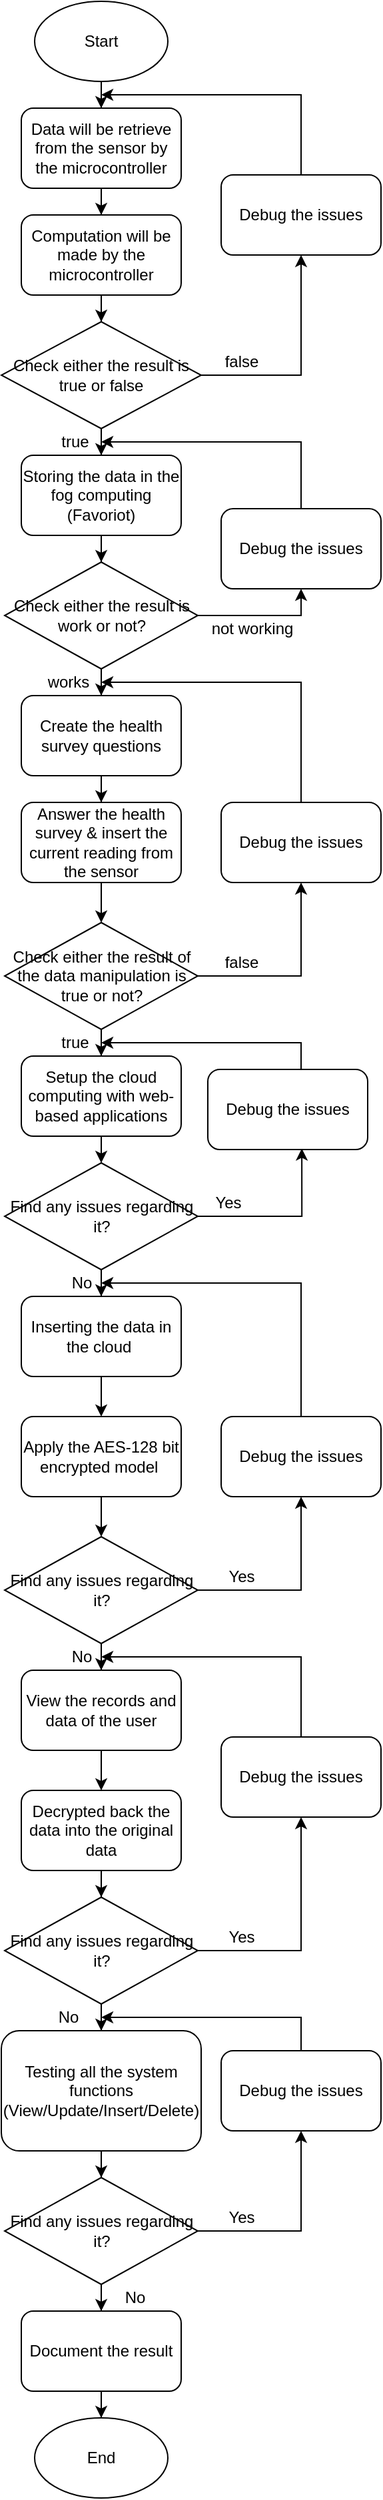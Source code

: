 <mxfile version="14.2.7" type="github">
  <diagram id="LOO3Gt9HmHG9QV1QScYD" name="Page-1">
    <mxGraphModel dx="1278" dy="548" grid="1" gridSize="10" guides="1" tooltips="1" connect="1" arrows="1" fold="1" page="1" pageScale="1" pageWidth="850" pageHeight="1100" math="0" shadow="0">
      <root>
        <mxCell id="0" />
        <mxCell id="1" parent="0" />
        <mxCell id="wA_kS-yM4MLCktf_96Wr-6" style="edgeStyle=orthogonalEdgeStyle;rounded=0;orthogonalLoop=1;jettySize=auto;html=1;entryX=0.5;entryY=0;entryDx=0;entryDy=0;" edge="1" parent="1" source="wA_kS-yM4MLCktf_96Wr-1" target="wA_kS-yM4MLCktf_96Wr-2">
          <mxGeometry relative="1" as="geometry" />
        </mxCell>
        <mxCell id="wA_kS-yM4MLCktf_96Wr-1" value="Start" style="ellipse;whiteSpace=wrap;html=1;" vertex="1" parent="1">
          <mxGeometry x="200" y="50" width="100" height="60" as="geometry" />
        </mxCell>
        <mxCell id="wA_kS-yM4MLCktf_96Wr-7" style="edgeStyle=orthogonalEdgeStyle;rounded=0;orthogonalLoop=1;jettySize=auto;html=1;" edge="1" parent="1" source="wA_kS-yM4MLCktf_96Wr-2" target="wA_kS-yM4MLCktf_96Wr-4">
          <mxGeometry relative="1" as="geometry" />
        </mxCell>
        <mxCell id="wA_kS-yM4MLCktf_96Wr-2" value="Data will be retrieve from the sensor by the microcontroller" style="rounded=1;whiteSpace=wrap;html=1;" vertex="1" parent="1">
          <mxGeometry x="190" y="130" width="120" height="60" as="geometry" />
        </mxCell>
        <mxCell id="wA_kS-yM4MLCktf_96Wr-10" style="edgeStyle=orthogonalEdgeStyle;rounded=0;orthogonalLoop=1;jettySize=auto;html=1;" edge="1" parent="1" source="wA_kS-yM4MLCktf_96Wr-4" target="wA_kS-yM4MLCktf_96Wr-8">
          <mxGeometry relative="1" as="geometry" />
        </mxCell>
        <mxCell id="wA_kS-yM4MLCktf_96Wr-4" value="Computation will be made by the microcontroller" style="rounded=1;whiteSpace=wrap;html=1;" vertex="1" parent="1">
          <mxGeometry x="190" y="210" width="120" height="60" as="geometry" />
        </mxCell>
        <mxCell id="wA_kS-yM4MLCktf_96Wr-5" style="edgeStyle=orthogonalEdgeStyle;rounded=0;orthogonalLoop=1;jettySize=auto;html=1;exitX=0.5;exitY=1;exitDx=0;exitDy=0;" edge="1" parent="1" source="wA_kS-yM4MLCktf_96Wr-4" target="wA_kS-yM4MLCktf_96Wr-4">
          <mxGeometry relative="1" as="geometry" />
        </mxCell>
        <mxCell id="wA_kS-yM4MLCktf_96Wr-12" style="edgeStyle=orthogonalEdgeStyle;rounded=0;orthogonalLoop=1;jettySize=auto;html=1;exitX=1;exitY=0.5;exitDx=0;exitDy=0;entryX=0.5;entryY=1;entryDx=0;entryDy=0;" edge="1" parent="1" source="wA_kS-yM4MLCktf_96Wr-8" target="wA_kS-yM4MLCktf_96Wr-11">
          <mxGeometry relative="1" as="geometry" />
        </mxCell>
        <mxCell id="wA_kS-yM4MLCktf_96Wr-15" style="edgeStyle=orthogonalEdgeStyle;rounded=0;orthogonalLoop=1;jettySize=auto;html=1;entryX=0.5;entryY=0;entryDx=0;entryDy=0;" edge="1" parent="1" source="wA_kS-yM4MLCktf_96Wr-8" target="wA_kS-yM4MLCktf_96Wr-14">
          <mxGeometry relative="1" as="geometry" />
        </mxCell>
        <mxCell id="wA_kS-yM4MLCktf_96Wr-8" value="Check either the result is true or false" style="rhombus;whiteSpace=wrap;html=1;" vertex="1" parent="1">
          <mxGeometry x="175" y="290" width="150" height="80" as="geometry" />
        </mxCell>
        <mxCell id="wA_kS-yM4MLCktf_96Wr-13" style="edgeStyle=orthogonalEdgeStyle;rounded=0;orthogonalLoop=1;jettySize=auto;html=1;exitX=0.5;exitY=0;exitDx=0;exitDy=0;" edge="1" parent="1" source="wA_kS-yM4MLCktf_96Wr-11">
          <mxGeometry relative="1" as="geometry">
            <mxPoint x="250" y="120" as="targetPoint" />
            <Array as="points">
              <mxPoint x="400" y="120" />
            </Array>
          </mxGeometry>
        </mxCell>
        <mxCell id="wA_kS-yM4MLCktf_96Wr-11" value="Debug the issues" style="rounded=1;whiteSpace=wrap;html=1;" vertex="1" parent="1">
          <mxGeometry x="340" y="180" width="120" height="60" as="geometry" />
        </mxCell>
        <mxCell id="wA_kS-yM4MLCktf_96Wr-17" style="edgeStyle=orthogonalEdgeStyle;rounded=0;orthogonalLoop=1;jettySize=auto;html=1;entryX=0.5;entryY=0;entryDx=0;entryDy=0;" edge="1" parent="1" source="wA_kS-yM4MLCktf_96Wr-14" target="wA_kS-yM4MLCktf_96Wr-16">
          <mxGeometry relative="1" as="geometry" />
        </mxCell>
        <mxCell id="wA_kS-yM4MLCktf_96Wr-14" value="Storing the data in the fog computing (Favoriot)" style="rounded=1;whiteSpace=wrap;html=1;" vertex="1" parent="1">
          <mxGeometry x="190" y="390" width="120" height="60" as="geometry" />
        </mxCell>
        <mxCell id="wA_kS-yM4MLCktf_96Wr-20" style="edgeStyle=orthogonalEdgeStyle;rounded=0;orthogonalLoop=1;jettySize=auto;html=1;exitX=1;exitY=0.5;exitDx=0;exitDy=0;entryX=0.5;entryY=1;entryDx=0;entryDy=0;" edge="1" parent="1" source="wA_kS-yM4MLCktf_96Wr-16" target="wA_kS-yM4MLCktf_96Wr-19">
          <mxGeometry relative="1" as="geometry" />
        </mxCell>
        <mxCell id="wA_kS-yM4MLCktf_96Wr-23" style="edgeStyle=orthogonalEdgeStyle;rounded=0;orthogonalLoop=1;jettySize=auto;html=1;entryX=0.5;entryY=0;entryDx=0;entryDy=0;" edge="1" parent="1" source="wA_kS-yM4MLCktf_96Wr-16" target="wA_kS-yM4MLCktf_96Wr-22">
          <mxGeometry relative="1" as="geometry" />
        </mxCell>
        <mxCell id="wA_kS-yM4MLCktf_96Wr-16" value="Check either the result is work or not?" style="rhombus;whiteSpace=wrap;html=1;" vertex="1" parent="1">
          <mxGeometry x="177.5" y="470" width="145" height="80" as="geometry" />
        </mxCell>
        <mxCell id="wA_kS-yM4MLCktf_96Wr-21" style="edgeStyle=orthogonalEdgeStyle;rounded=0;orthogonalLoop=1;jettySize=auto;html=1;exitX=0.5;exitY=0;exitDx=0;exitDy=0;" edge="1" parent="1" source="wA_kS-yM4MLCktf_96Wr-19">
          <mxGeometry relative="1" as="geometry">
            <mxPoint x="250" y="380" as="targetPoint" />
            <Array as="points">
              <mxPoint x="400" y="380" />
            </Array>
          </mxGeometry>
        </mxCell>
        <mxCell id="wA_kS-yM4MLCktf_96Wr-19" value="Debug the issues" style="rounded=1;whiteSpace=wrap;html=1;" vertex="1" parent="1">
          <mxGeometry x="340" y="430" width="120" height="60" as="geometry" />
        </mxCell>
        <mxCell id="wA_kS-yM4MLCktf_96Wr-25" style="edgeStyle=orthogonalEdgeStyle;rounded=0;orthogonalLoop=1;jettySize=auto;html=1;entryX=0.5;entryY=0;entryDx=0;entryDy=0;" edge="1" parent="1" source="wA_kS-yM4MLCktf_96Wr-22" target="wA_kS-yM4MLCktf_96Wr-24">
          <mxGeometry relative="1" as="geometry" />
        </mxCell>
        <mxCell id="wA_kS-yM4MLCktf_96Wr-22" value="Create the health survey questions" style="rounded=1;whiteSpace=wrap;html=1;" vertex="1" parent="1">
          <mxGeometry x="190" y="570" width="120" height="60" as="geometry" />
        </mxCell>
        <mxCell id="wA_kS-yM4MLCktf_96Wr-27" style="edgeStyle=orthogonalEdgeStyle;rounded=0;orthogonalLoop=1;jettySize=auto;html=1;entryX=0.5;entryY=0;entryDx=0;entryDy=0;" edge="1" parent="1" source="wA_kS-yM4MLCktf_96Wr-24" target="wA_kS-yM4MLCktf_96Wr-26">
          <mxGeometry relative="1" as="geometry" />
        </mxCell>
        <mxCell id="wA_kS-yM4MLCktf_96Wr-24" value="Answer the health survey &amp;amp; insert the current reading from the sensor" style="rounded=1;whiteSpace=wrap;html=1;" vertex="1" parent="1">
          <mxGeometry x="190" y="650" width="120" height="60" as="geometry" />
        </mxCell>
        <mxCell id="wA_kS-yM4MLCktf_96Wr-29" style="edgeStyle=orthogonalEdgeStyle;rounded=0;orthogonalLoop=1;jettySize=auto;html=1;exitX=1;exitY=0.5;exitDx=0;exitDy=0;entryX=0.5;entryY=1;entryDx=0;entryDy=0;" edge="1" parent="1" source="wA_kS-yM4MLCktf_96Wr-26" target="wA_kS-yM4MLCktf_96Wr-28">
          <mxGeometry relative="1" as="geometry" />
        </mxCell>
        <mxCell id="wA_kS-yM4MLCktf_96Wr-32" style="edgeStyle=orthogonalEdgeStyle;rounded=0;orthogonalLoop=1;jettySize=auto;html=1;entryX=0.5;entryY=0;entryDx=0;entryDy=0;" edge="1" parent="1" source="wA_kS-yM4MLCktf_96Wr-26" target="wA_kS-yM4MLCktf_96Wr-31">
          <mxGeometry relative="1" as="geometry" />
        </mxCell>
        <mxCell id="wA_kS-yM4MLCktf_96Wr-26" value="Check either the result of the data manipulation is true or not?" style="rhombus;whiteSpace=wrap;html=1;" vertex="1" parent="1">
          <mxGeometry x="177.5" y="740" width="145" height="80" as="geometry" />
        </mxCell>
        <mxCell id="wA_kS-yM4MLCktf_96Wr-30" style="edgeStyle=orthogonalEdgeStyle;rounded=0;orthogonalLoop=1;jettySize=auto;html=1;" edge="1" parent="1" source="wA_kS-yM4MLCktf_96Wr-28">
          <mxGeometry relative="1" as="geometry">
            <mxPoint x="250" y="560" as="targetPoint" />
            <Array as="points">
              <mxPoint x="400" y="560" />
            </Array>
          </mxGeometry>
        </mxCell>
        <mxCell id="wA_kS-yM4MLCktf_96Wr-28" value="Debug the issues" style="rounded=1;whiteSpace=wrap;html=1;" vertex="1" parent="1">
          <mxGeometry x="340" y="650" width="120" height="60" as="geometry" />
        </mxCell>
        <mxCell id="wA_kS-yM4MLCktf_96Wr-40" style="edgeStyle=orthogonalEdgeStyle;rounded=0;orthogonalLoop=1;jettySize=auto;html=1;entryX=0.5;entryY=0;entryDx=0;entryDy=0;" edge="1" parent="1" source="wA_kS-yM4MLCktf_96Wr-31" target="wA_kS-yM4MLCktf_96Wr-34">
          <mxGeometry relative="1" as="geometry">
            <Array as="points">
              <mxPoint x="250" y="920" />
              <mxPoint x="250" y="920" />
            </Array>
          </mxGeometry>
        </mxCell>
        <mxCell id="wA_kS-yM4MLCktf_96Wr-31" value="Setup the cloud computing with web-based applications" style="rounded=1;whiteSpace=wrap;html=1;" vertex="1" parent="1">
          <mxGeometry x="190" y="840" width="120" height="60" as="geometry" />
        </mxCell>
        <mxCell id="wA_kS-yM4MLCktf_96Wr-37" style="edgeStyle=orthogonalEdgeStyle;rounded=0;orthogonalLoop=1;jettySize=auto;html=1;entryX=0.588;entryY=0.987;entryDx=0;entryDy=0;entryPerimeter=0;" edge="1" parent="1" source="wA_kS-yM4MLCktf_96Wr-34" target="wA_kS-yM4MLCktf_96Wr-36">
          <mxGeometry relative="1" as="geometry">
            <Array as="points">
              <mxPoint x="401" y="960" />
            </Array>
          </mxGeometry>
        </mxCell>
        <mxCell id="wA_kS-yM4MLCktf_96Wr-44" style="edgeStyle=orthogonalEdgeStyle;rounded=0;orthogonalLoop=1;jettySize=auto;html=1;entryX=0.5;entryY=0;entryDx=0;entryDy=0;" edge="1" parent="1" source="wA_kS-yM4MLCktf_96Wr-34" target="wA_kS-yM4MLCktf_96Wr-42">
          <mxGeometry relative="1" as="geometry" />
        </mxCell>
        <mxCell id="wA_kS-yM4MLCktf_96Wr-34" value="Find any issues regarding it?" style="rhombus;whiteSpace=wrap;html=1;" vertex="1" parent="1">
          <mxGeometry x="177.5" y="920" width="145" height="80" as="geometry" />
        </mxCell>
        <mxCell id="wA_kS-yM4MLCktf_96Wr-39" style="edgeStyle=orthogonalEdgeStyle;rounded=0;orthogonalLoop=1;jettySize=auto;html=1;" edge="1" parent="1" source="wA_kS-yM4MLCktf_96Wr-36">
          <mxGeometry relative="1" as="geometry">
            <mxPoint x="250" y="830" as="targetPoint" />
            <Array as="points">
              <mxPoint x="400" y="830" />
            </Array>
          </mxGeometry>
        </mxCell>
        <mxCell id="wA_kS-yM4MLCktf_96Wr-36" value="Debug the issues" style="rounded=1;whiteSpace=wrap;html=1;" vertex="1" parent="1">
          <mxGeometry x="330" y="850" width="120" height="60" as="geometry" />
        </mxCell>
        <mxCell id="wA_kS-yM4MLCktf_96Wr-41" value="Yes" style="text;html=1;align=center;verticalAlign=middle;resizable=0;points=[];autosize=1;" vertex="1" parent="1">
          <mxGeometry x="330" y="940" width="30" height="20" as="geometry" />
        </mxCell>
        <mxCell id="wA_kS-yM4MLCktf_96Wr-45" style="edgeStyle=orthogonalEdgeStyle;rounded=0;orthogonalLoop=1;jettySize=auto;html=1;entryX=0.5;entryY=0;entryDx=0;entryDy=0;" edge="1" parent="1" source="wA_kS-yM4MLCktf_96Wr-42" target="wA_kS-yM4MLCktf_96Wr-43">
          <mxGeometry relative="1" as="geometry" />
        </mxCell>
        <mxCell id="wA_kS-yM4MLCktf_96Wr-42" value="Inserting the data in the cloud&amp;nbsp;" style="rounded=1;whiteSpace=wrap;html=1;" vertex="1" parent="1">
          <mxGeometry x="190" y="1020" width="120" height="60" as="geometry" />
        </mxCell>
        <mxCell id="wA_kS-yM4MLCktf_96Wr-47" style="edgeStyle=orthogonalEdgeStyle;rounded=0;orthogonalLoop=1;jettySize=auto;html=1;entryX=0.5;entryY=0;entryDx=0;entryDy=0;" edge="1" parent="1" source="wA_kS-yM4MLCktf_96Wr-43" target="wA_kS-yM4MLCktf_96Wr-46">
          <mxGeometry relative="1" as="geometry" />
        </mxCell>
        <mxCell id="wA_kS-yM4MLCktf_96Wr-43" value="Apply the AES-128 bit encrypted model&amp;nbsp;" style="rounded=1;whiteSpace=wrap;html=1;" vertex="1" parent="1">
          <mxGeometry x="190" y="1110" width="120" height="60" as="geometry" />
        </mxCell>
        <mxCell id="wA_kS-yM4MLCktf_96Wr-49" style="edgeStyle=orthogonalEdgeStyle;rounded=0;orthogonalLoop=1;jettySize=auto;html=1;entryX=0.5;entryY=1;entryDx=0;entryDy=0;" edge="1" parent="1" source="wA_kS-yM4MLCktf_96Wr-46" target="wA_kS-yM4MLCktf_96Wr-48">
          <mxGeometry relative="1" as="geometry" />
        </mxCell>
        <mxCell id="wA_kS-yM4MLCktf_96Wr-55" style="edgeStyle=orthogonalEdgeStyle;rounded=0;orthogonalLoop=1;jettySize=auto;html=1;entryX=0.5;entryY=0;entryDx=0;entryDy=0;" edge="1" parent="1" source="wA_kS-yM4MLCktf_96Wr-46" target="wA_kS-yM4MLCktf_96Wr-54">
          <mxGeometry relative="1" as="geometry" />
        </mxCell>
        <mxCell id="wA_kS-yM4MLCktf_96Wr-46" value="Find any issues regarding it?" style="rhombus;whiteSpace=wrap;html=1;" vertex="1" parent="1">
          <mxGeometry x="177.5" y="1200" width="145" height="80" as="geometry" />
        </mxCell>
        <mxCell id="wA_kS-yM4MLCktf_96Wr-50" style="edgeStyle=orthogonalEdgeStyle;rounded=0;orthogonalLoop=1;jettySize=auto;html=1;" edge="1" parent="1" source="wA_kS-yM4MLCktf_96Wr-48">
          <mxGeometry relative="1" as="geometry">
            <mxPoint x="250" y="1010" as="targetPoint" />
            <Array as="points">
              <mxPoint x="400" y="1010" />
            </Array>
          </mxGeometry>
        </mxCell>
        <mxCell id="wA_kS-yM4MLCktf_96Wr-48" value="Debug the issues" style="rounded=1;whiteSpace=wrap;html=1;" vertex="1" parent="1">
          <mxGeometry x="340" y="1110" width="120" height="60" as="geometry" />
        </mxCell>
        <mxCell id="wA_kS-yM4MLCktf_96Wr-51" value="Yes" style="text;html=1;align=center;verticalAlign=middle;resizable=0;points=[];autosize=1;" vertex="1" parent="1">
          <mxGeometry x="340" y="1220" width="30" height="20" as="geometry" />
        </mxCell>
        <mxCell id="wA_kS-yM4MLCktf_96Wr-57" style="edgeStyle=orthogonalEdgeStyle;rounded=0;orthogonalLoop=1;jettySize=auto;html=1;entryX=0.5;entryY=0;entryDx=0;entryDy=0;" edge="1" parent="1" source="wA_kS-yM4MLCktf_96Wr-54" target="wA_kS-yM4MLCktf_96Wr-56">
          <mxGeometry relative="1" as="geometry" />
        </mxCell>
        <mxCell id="wA_kS-yM4MLCktf_96Wr-54" value="View the records and data of the user" style="rounded=1;whiteSpace=wrap;html=1;" vertex="1" parent="1">
          <mxGeometry x="190" y="1300" width="120" height="60" as="geometry" />
        </mxCell>
        <mxCell id="wA_kS-yM4MLCktf_96Wr-59" style="edgeStyle=orthogonalEdgeStyle;rounded=0;orthogonalLoop=1;jettySize=auto;html=1;" edge="1" parent="1" source="wA_kS-yM4MLCktf_96Wr-56" target="wA_kS-yM4MLCktf_96Wr-58">
          <mxGeometry relative="1" as="geometry" />
        </mxCell>
        <mxCell id="wA_kS-yM4MLCktf_96Wr-56" value="Decrypted back the data into the original data" style="rounded=1;whiteSpace=wrap;html=1;" vertex="1" parent="1">
          <mxGeometry x="190" y="1390" width="120" height="60" as="geometry" />
        </mxCell>
        <mxCell id="wA_kS-yM4MLCktf_96Wr-61" style="edgeStyle=orthogonalEdgeStyle;rounded=0;orthogonalLoop=1;jettySize=auto;html=1;entryX=0.5;entryY=1;entryDx=0;entryDy=0;" edge="1" parent="1" source="wA_kS-yM4MLCktf_96Wr-58" target="wA_kS-yM4MLCktf_96Wr-60">
          <mxGeometry relative="1" as="geometry" />
        </mxCell>
        <mxCell id="wA_kS-yM4MLCktf_96Wr-64" style="edgeStyle=orthogonalEdgeStyle;rounded=0;orthogonalLoop=1;jettySize=auto;html=1;entryX=0.5;entryY=0;entryDx=0;entryDy=0;" edge="1" parent="1" source="wA_kS-yM4MLCktf_96Wr-58" target="wA_kS-yM4MLCktf_96Wr-63">
          <mxGeometry relative="1" as="geometry" />
        </mxCell>
        <mxCell id="wA_kS-yM4MLCktf_96Wr-58" value="Find any issues regarding it?" style="rhombus;whiteSpace=wrap;html=1;" vertex="1" parent="1">
          <mxGeometry x="177.5" y="1470" width="145" height="80" as="geometry" />
        </mxCell>
        <mxCell id="wA_kS-yM4MLCktf_96Wr-62" style="edgeStyle=orthogonalEdgeStyle;rounded=0;orthogonalLoop=1;jettySize=auto;html=1;" edge="1" parent="1" source="wA_kS-yM4MLCktf_96Wr-60">
          <mxGeometry relative="1" as="geometry">
            <mxPoint x="250" y="1290" as="targetPoint" />
            <Array as="points">
              <mxPoint x="400" y="1290" />
            </Array>
          </mxGeometry>
        </mxCell>
        <mxCell id="wA_kS-yM4MLCktf_96Wr-60" value="Debug the issues" style="rounded=1;whiteSpace=wrap;html=1;" vertex="1" parent="1">
          <mxGeometry x="340" y="1350" width="120" height="60" as="geometry" />
        </mxCell>
        <mxCell id="wA_kS-yM4MLCktf_96Wr-66" style="edgeStyle=orthogonalEdgeStyle;rounded=0;orthogonalLoop=1;jettySize=auto;html=1;entryX=0.5;entryY=0;entryDx=0;entryDy=0;" edge="1" parent="1" source="wA_kS-yM4MLCktf_96Wr-63" target="wA_kS-yM4MLCktf_96Wr-65">
          <mxGeometry relative="1" as="geometry" />
        </mxCell>
        <mxCell id="wA_kS-yM4MLCktf_96Wr-63" value="Testing all the system functions (View/Update/Insert/Delete)" style="rounded=1;whiteSpace=wrap;html=1;" vertex="1" parent="1">
          <mxGeometry x="175" y="1570" width="150" height="90" as="geometry" />
        </mxCell>
        <mxCell id="wA_kS-yM4MLCktf_96Wr-68" style="edgeStyle=orthogonalEdgeStyle;rounded=0;orthogonalLoop=1;jettySize=auto;html=1;entryX=0.5;entryY=1;entryDx=0;entryDy=0;" edge="1" parent="1" source="wA_kS-yM4MLCktf_96Wr-65" target="wA_kS-yM4MLCktf_96Wr-67">
          <mxGeometry relative="1" as="geometry" />
        </mxCell>
        <mxCell id="wA_kS-yM4MLCktf_96Wr-71" style="edgeStyle=orthogonalEdgeStyle;rounded=0;orthogonalLoop=1;jettySize=auto;html=1;entryX=0.5;entryY=0;entryDx=0;entryDy=0;" edge="1" parent="1" source="wA_kS-yM4MLCktf_96Wr-65" target="wA_kS-yM4MLCktf_96Wr-70">
          <mxGeometry relative="1" as="geometry" />
        </mxCell>
        <mxCell id="wA_kS-yM4MLCktf_96Wr-65" value="Find any issues regarding it?" style="rhombus;whiteSpace=wrap;html=1;" vertex="1" parent="1">
          <mxGeometry x="177.5" y="1680" width="145" height="80" as="geometry" />
        </mxCell>
        <mxCell id="wA_kS-yM4MLCktf_96Wr-69" style="edgeStyle=orthogonalEdgeStyle;rounded=0;orthogonalLoop=1;jettySize=auto;html=1;" edge="1" parent="1" source="wA_kS-yM4MLCktf_96Wr-67">
          <mxGeometry relative="1" as="geometry">
            <mxPoint x="250" y="1560" as="targetPoint" />
            <Array as="points">
              <mxPoint x="400" y="1560" />
            </Array>
          </mxGeometry>
        </mxCell>
        <mxCell id="wA_kS-yM4MLCktf_96Wr-67" value="Debug the issues" style="rounded=1;whiteSpace=wrap;html=1;" vertex="1" parent="1">
          <mxGeometry x="340" y="1585" width="120" height="60" as="geometry" />
        </mxCell>
        <mxCell id="wA_kS-yM4MLCktf_96Wr-73" style="edgeStyle=orthogonalEdgeStyle;rounded=0;orthogonalLoop=1;jettySize=auto;html=1;entryX=0.5;entryY=0;entryDx=0;entryDy=0;" edge="1" parent="1" source="wA_kS-yM4MLCktf_96Wr-70" target="wA_kS-yM4MLCktf_96Wr-72">
          <mxGeometry relative="1" as="geometry" />
        </mxCell>
        <mxCell id="wA_kS-yM4MLCktf_96Wr-70" value="Document the result" style="rounded=1;whiteSpace=wrap;html=1;" vertex="1" parent="1">
          <mxGeometry x="190" y="1780" width="120" height="60" as="geometry" />
        </mxCell>
        <mxCell id="wA_kS-yM4MLCktf_96Wr-72" value="End" style="ellipse;whiteSpace=wrap;html=1;" vertex="1" parent="1">
          <mxGeometry x="200" y="1860" width="100" height="60" as="geometry" />
        </mxCell>
        <mxCell id="wA_kS-yM4MLCktf_96Wr-74" value="Yes" style="text;html=1;align=center;verticalAlign=middle;resizable=0;points=[];autosize=1;" vertex="1" parent="1">
          <mxGeometry x="340" y="1490" width="30" height="20" as="geometry" />
        </mxCell>
        <mxCell id="wA_kS-yM4MLCktf_96Wr-75" value="Yes" style="text;html=1;align=center;verticalAlign=middle;resizable=0;points=[];autosize=1;" vertex="1" parent="1">
          <mxGeometry x="340" y="1700" width="30" height="20" as="geometry" />
        </mxCell>
        <mxCell id="wA_kS-yM4MLCktf_96Wr-76" value="No" style="text;html=1;align=center;verticalAlign=middle;resizable=0;points=[];autosize=1;" vertex="1" parent="1">
          <mxGeometry x="260" y="1760" width="30" height="20" as="geometry" />
        </mxCell>
        <mxCell id="wA_kS-yM4MLCktf_96Wr-77" value="No" style="text;html=1;align=center;verticalAlign=middle;resizable=0;points=[];autosize=1;" vertex="1" parent="1">
          <mxGeometry x="210" y="1550" width="30" height="20" as="geometry" />
        </mxCell>
        <mxCell id="wA_kS-yM4MLCktf_96Wr-78" value="No" style="text;html=1;align=center;verticalAlign=middle;resizable=0;points=[];autosize=1;" vertex="1" parent="1">
          <mxGeometry x="220" y="1280" width="30" height="20" as="geometry" />
        </mxCell>
        <mxCell id="wA_kS-yM4MLCktf_96Wr-79" value="No" style="text;html=1;align=center;verticalAlign=middle;resizable=0;points=[];autosize=1;" vertex="1" parent="1">
          <mxGeometry x="220" y="1000" width="30" height="20" as="geometry" />
        </mxCell>
        <mxCell id="wA_kS-yM4MLCktf_96Wr-80" value="false" style="text;html=1;align=center;verticalAlign=middle;resizable=0;points=[];autosize=1;" vertex="1" parent="1">
          <mxGeometry x="335" y="760" width="40" height="20" as="geometry" />
        </mxCell>
        <mxCell id="wA_kS-yM4MLCktf_96Wr-81" value="true" style="text;html=1;align=center;verticalAlign=middle;resizable=0;points=[];autosize=1;" vertex="1" parent="1">
          <mxGeometry x="210" y="820" width="40" height="20" as="geometry" />
        </mxCell>
        <mxCell id="wA_kS-yM4MLCktf_96Wr-82" value="not working" style="text;html=1;align=center;verticalAlign=middle;resizable=0;points=[];autosize=1;" vertex="1" parent="1">
          <mxGeometry x="322.5" y="510" width="80" height="20" as="geometry" />
        </mxCell>
        <mxCell id="wA_kS-yM4MLCktf_96Wr-83" value="works" style="text;html=1;align=center;verticalAlign=middle;resizable=0;points=[];autosize=1;" vertex="1" parent="1">
          <mxGeometry x="200" y="550" width="50" height="20" as="geometry" />
        </mxCell>
        <mxCell id="wA_kS-yM4MLCktf_96Wr-84" value="false" style="text;html=1;align=center;verticalAlign=middle;resizable=0;points=[];autosize=1;" vertex="1" parent="1">
          <mxGeometry x="335" y="310" width="40" height="20" as="geometry" />
        </mxCell>
        <mxCell id="wA_kS-yM4MLCktf_96Wr-85" value="true" style="text;html=1;align=center;verticalAlign=middle;resizable=0;points=[];autosize=1;" vertex="1" parent="1">
          <mxGeometry x="210" y="370" width="40" height="20" as="geometry" />
        </mxCell>
      </root>
    </mxGraphModel>
  </diagram>
</mxfile>
